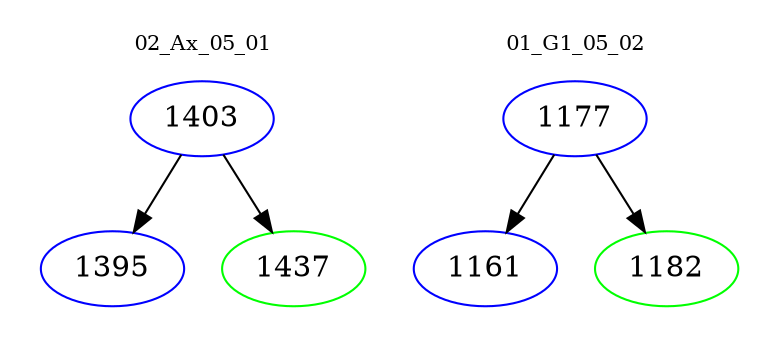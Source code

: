 digraph{
subgraph cluster_0 {
color = white
label = "02_Ax_05_01";
fontsize=10;
T0_1403 [label="1403", color="blue"]
T0_1403 -> T0_1395 [color="black"]
T0_1395 [label="1395", color="blue"]
T0_1403 -> T0_1437 [color="black"]
T0_1437 [label="1437", color="green"]
}
subgraph cluster_1 {
color = white
label = "01_G1_05_02";
fontsize=10;
T1_1177 [label="1177", color="blue"]
T1_1177 -> T1_1161 [color="black"]
T1_1161 [label="1161", color="blue"]
T1_1177 -> T1_1182 [color="black"]
T1_1182 [label="1182", color="green"]
}
}
